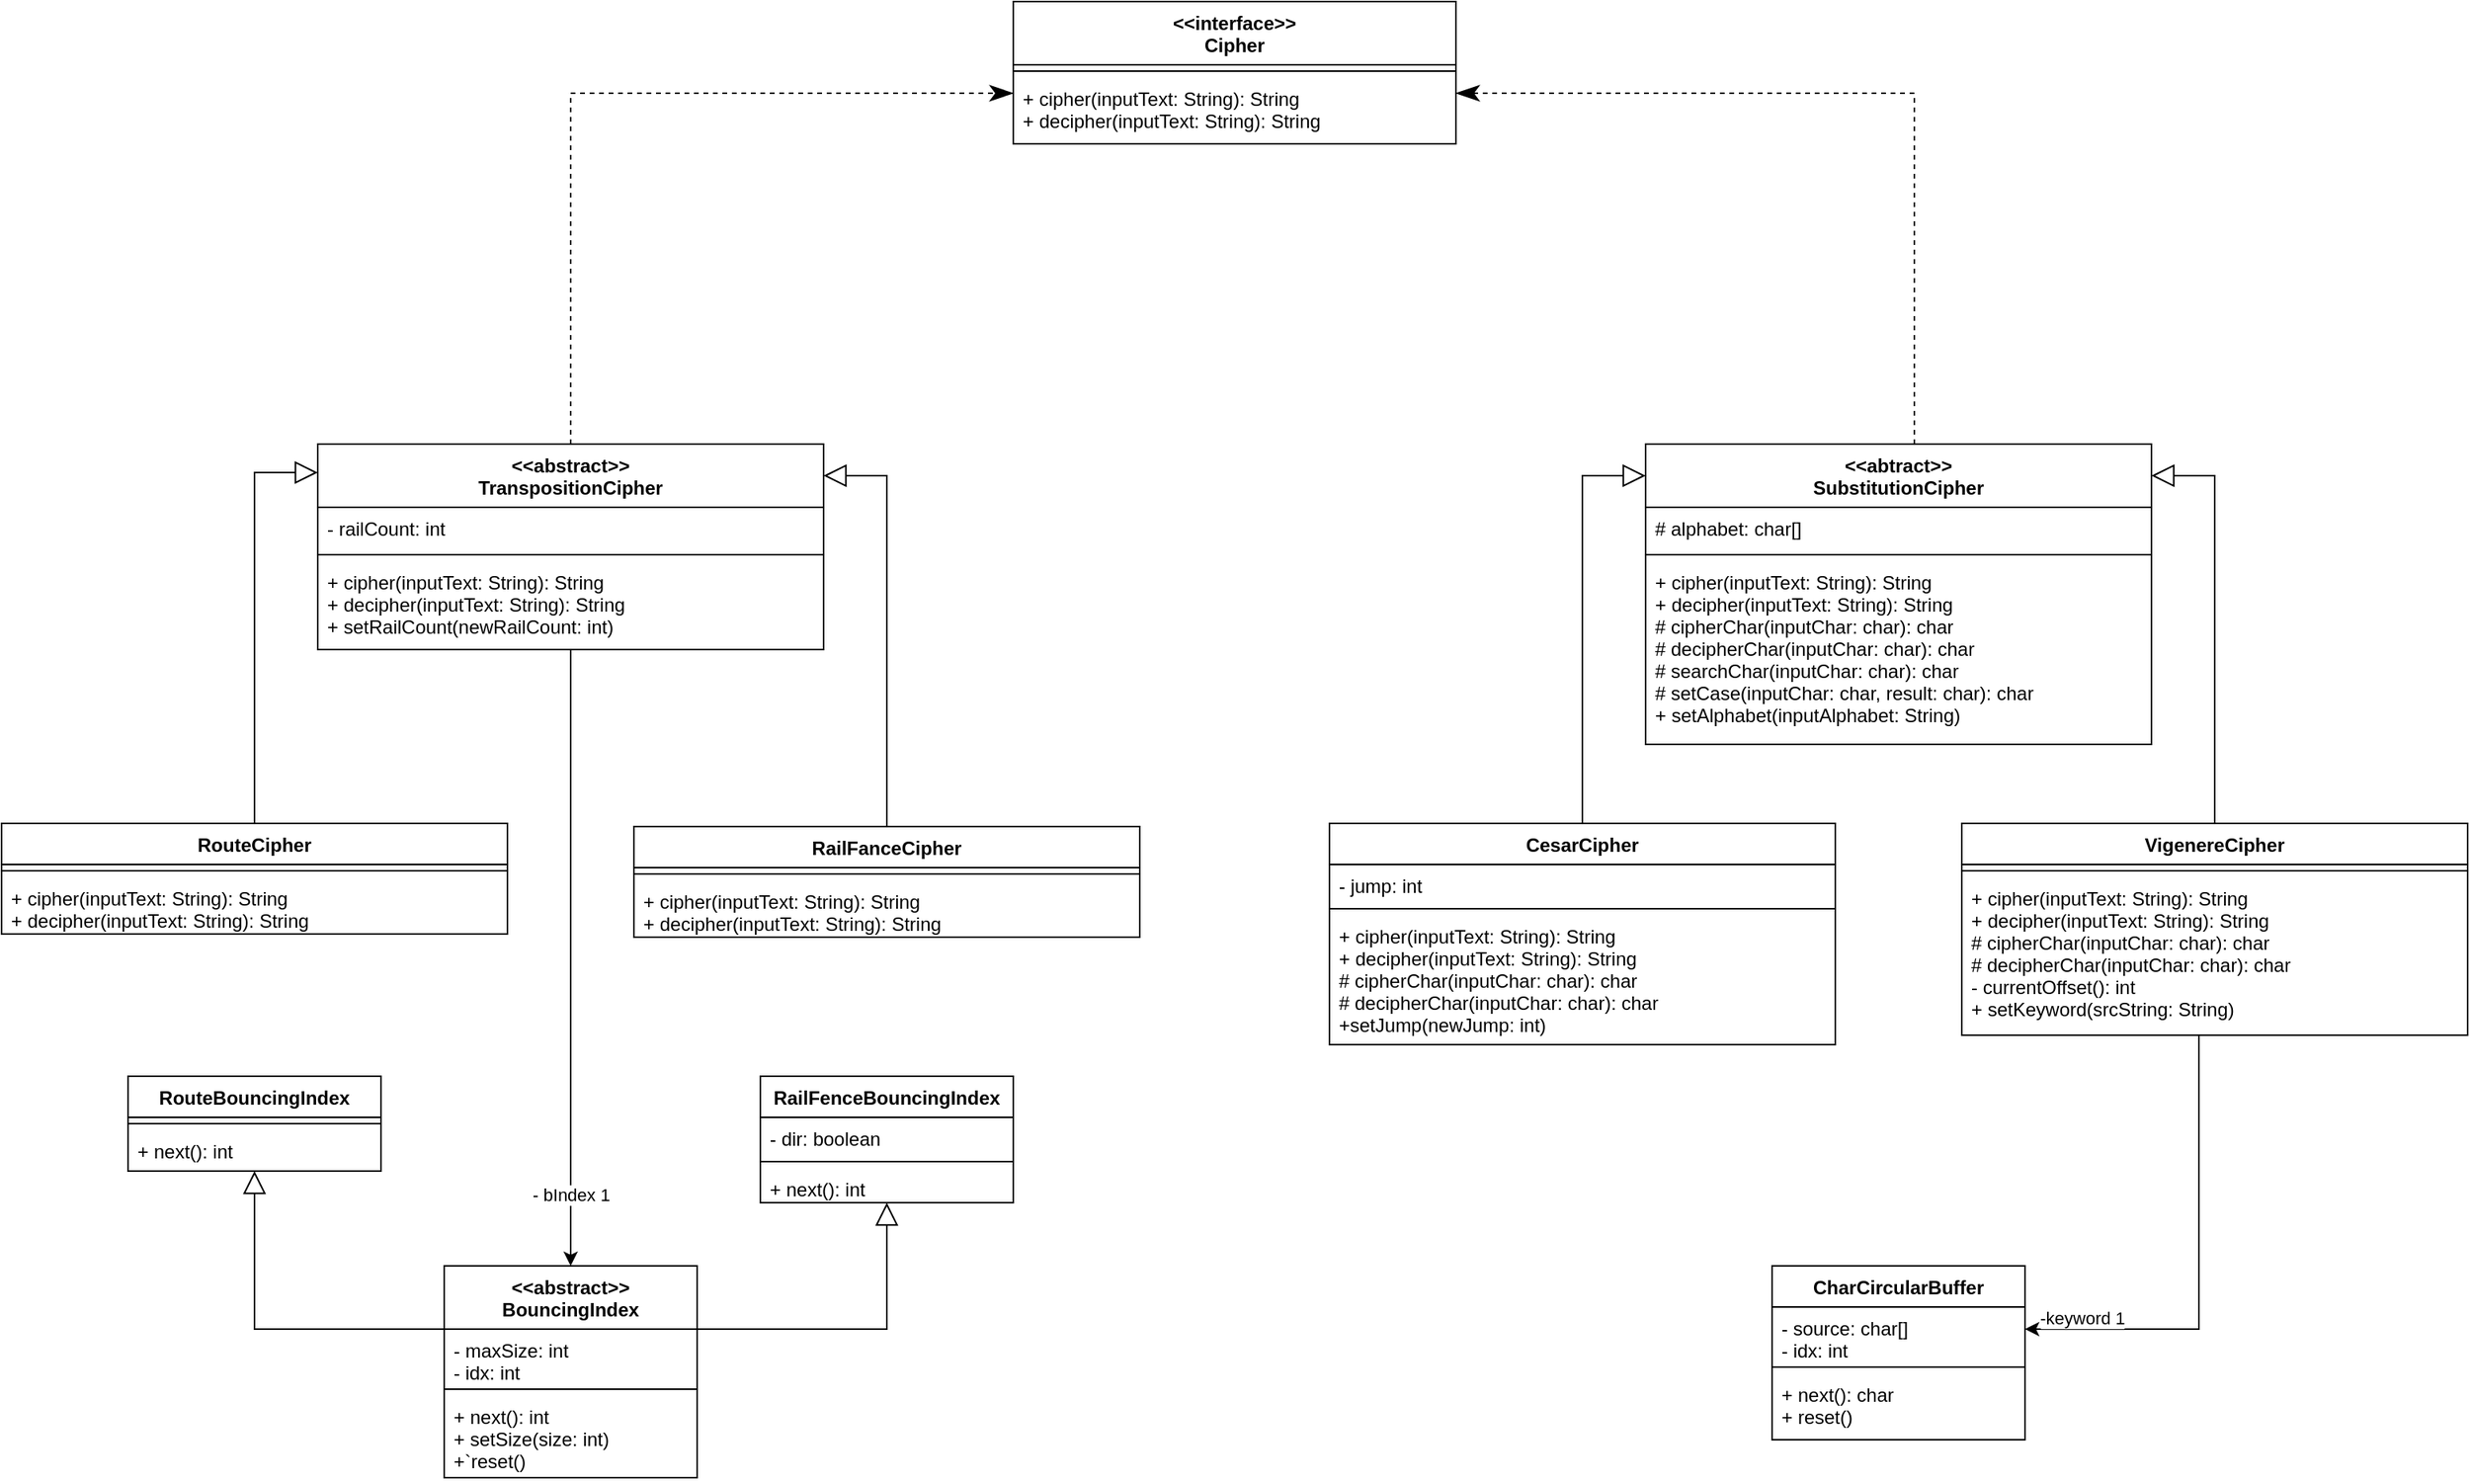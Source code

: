 <mxfile version="15.2.7" type="device"><diagram id="rUrxzI49Q56KMbABKsJ-" name="Page-1"><mxGraphModel dx="1770" dy="2806" grid="1" gridSize="10" guides="1" tooltips="1" connect="1" arrows="1" fold="1" page="1" pageScale="1" pageWidth="850" pageHeight="1100" math="0" shadow="0"><root><mxCell id="0"/><mxCell id="1" parent="0"/><mxCell id="iW_A934CE68uXK9kT9jg-5" value="CesarCipher" style="swimlane;fontStyle=1;align=center;verticalAlign=top;childLayout=stackLayout;horizontal=1;startSize=26;horizontalStack=0;resizeParent=1;resizeParentMax=0;resizeLast=0;collapsible=1;marginBottom=0;" parent="1" vertex="1"><mxGeometry x="480" y="360" width="320" height="140" as="geometry"/></mxCell><mxCell id="iW_A934CE68uXK9kT9jg-6" value="- jump: int" style="text;strokeColor=none;fillColor=none;align=left;verticalAlign=top;spacingLeft=4;spacingRight=4;overflow=hidden;rotatable=0;points=[[0,0.5],[1,0.5]];portConstraint=eastwest;" parent="iW_A934CE68uXK9kT9jg-5" vertex="1"><mxGeometry y="26" width="320" height="24" as="geometry"/></mxCell><mxCell id="iW_A934CE68uXK9kT9jg-7" value="" style="line;strokeWidth=1;fillColor=none;align=left;verticalAlign=middle;spacingTop=-1;spacingLeft=3;spacingRight=3;rotatable=0;labelPosition=right;points=[];portConstraint=eastwest;strokeColor=inherit;" parent="iW_A934CE68uXK9kT9jg-5" vertex="1"><mxGeometry y="50" width="320" height="8" as="geometry"/></mxCell><mxCell id="iW_A934CE68uXK9kT9jg-8" value="+ cipher(inputText: String): String&#10;+ decipher(inputText: String): String&#10;# cipherChar(inputChar: char): char&#10;# decipherChar(inputChar: char): char&#10;+setJump(newJump: int)" style="text;strokeColor=none;fillColor=none;align=left;verticalAlign=top;spacingLeft=4;spacingRight=4;overflow=hidden;rotatable=0;points=[[0,0.5],[1,0.5]];portConstraint=eastwest;" parent="iW_A934CE68uXK9kT9jg-5" vertex="1"><mxGeometry y="58" width="320" height="82" as="geometry"/></mxCell><mxCell id="iW_A934CE68uXK9kT9jg-13" value="RailFanceCipher" style="swimlane;fontStyle=1;align=center;verticalAlign=top;childLayout=stackLayout;horizontal=1;startSize=26;horizontalStack=0;resizeParent=1;resizeParentMax=0;resizeLast=0;collapsible=1;marginBottom=0;" parent="1" vertex="1"><mxGeometry x="40" y="362" width="320" height="70" as="geometry"/></mxCell><mxCell id="iW_A934CE68uXK9kT9jg-15" value="" style="line;strokeWidth=1;fillColor=none;align=left;verticalAlign=middle;spacingTop=-1;spacingLeft=3;spacingRight=3;rotatable=0;labelPosition=right;points=[];portConstraint=eastwest;strokeColor=inherit;" parent="iW_A934CE68uXK9kT9jg-13" vertex="1"><mxGeometry y="26" width="320" height="8" as="geometry"/></mxCell><mxCell id="iW_A934CE68uXK9kT9jg-16" value="+ cipher(inputText: String): String&#10;+ decipher(inputText: String): String" style="text;strokeColor=none;fillColor=none;align=left;verticalAlign=top;spacingLeft=4;spacingRight=4;overflow=hidden;rotatable=0;points=[[0,0.5],[1,0.5]];portConstraint=eastwest;" parent="iW_A934CE68uXK9kT9jg-13" vertex="1"><mxGeometry y="34" width="320" height="36" as="geometry"/></mxCell><mxCell id="iW_A934CE68uXK9kT9jg-17" value="CharCircularBuffer" style="swimlane;fontStyle=1;align=center;verticalAlign=top;childLayout=stackLayout;horizontal=1;startSize=26;horizontalStack=0;resizeParent=1;resizeParentMax=0;resizeLast=0;collapsible=1;marginBottom=0;" parent="1" vertex="1"><mxGeometry x="760" y="640" width="160" height="110" as="geometry"/></mxCell><mxCell id="iW_A934CE68uXK9kT9jg-18" value="- source: char[]&#10;- idx: int" style="text;strokeColor=none;fillColor=none;align=left;verticalAlign=top;spacingLeft=4;spacingRight=4;overflow=hidden;rotatable=0;points=[[0,0.5],[1,0.5]];portConstraint=eastwest;" parent="iW_A934CE68uXK9kT9jg-17" vertex="1"><mxGeometry y="26" width="160" height="34" as="geometry"/></mxCell><mxCell id="iW_A934CE68uXK9kT9jg-19" value="" style="line;strokeWidth=1;fillColor=none;align=left;verticalAlign=middle;spacingTop=-1;spacingLeft=3;spacingRight=3;rotatable=0;labelPosition=right;points=[];portConstraint=eastwest;strokeColor=inherit;" parent="iW_A934CE68uXK9kT9jg-17" vertex="1"><mxGeometry y="60" width="160" height="8" as="geometry"/></mxCell><mxCell id="iW_A934CE68uXK9kT9jg-20" value="+ next(): char&#10;+ reset()" style="text;strokeColor=none;fillColor=none;align=left;verticalAlign=top;spacingLeft=4;spacingRight=4;overflow=hidden;rotatable=0;points=[[0,0.5],[1,0.5]];portConstraint=eastwest;" parent="iW_A934CE68uXK9kT9jg-17" vertex="1"><mxGeometry y="68" width="160" height="42" as="geometry"/></mxCell><mxCell id="iW_A934CE68uXK9kT9jg-21" value="&lt;&lt;abstract&gt;&gt;&#10;BouncingIndex" style="swimlane;fontStyle=1;align=center;verticalAlign=top;childLayout=stackLayout;horizontal=1;startSize=40;horizontalStack=0;resizeParent=1;resizeParentMax=0;resizeLast=0;collapsible=1;marginBottom=0;" parent="1" vertex="1"><mxGeometry x="-80" y="640" width="160" height="134" as="geometry"/></mxCell><mxCell id="iW_A934CE68uXK9kT9jg-22" value="- maxSize: int&#10;- idx: int" style="text;strokeColor=none;fillColor=none;align=left;verticalAlign=top;spacingLeft=4;spacingRight=4;overflow=hidden;rotatable=0;points=[[0,0.5],[1,0.5]];portConstraint=eastwest;" parent="iW_A934CE68uXK9kT9jg-21" vertex="1"><mxGeometry y="40" width="160" height="34" as="geometry"/></mxCell><mxCell id="iW_A934CE68uXK9kT9jg-23" value="" style="line;strokeWidth=1;fillColor=none;align=left;verticalAlign=middle;spacingTop=-1;spacingLeft=3;spacingRight=3;rotatable=0;labelPosition=right;points=[];portConstraint=eastwest;strokeColor=inherit;" parent="iW_A934CE68uXK9kT9jg-21" vertex="1"><mxGeometry y="74" width="160" height="8" as="geometry"/></mxCell><mxCell id="iW_A934CE68uXK9kT9jg-24" value="+ next(): int&#10;+ setSize(size: int)&#10;+`reset()" style="text;strokeColor=none;fillColor=none;align=left;verticalAlign=top;spacingLeft=4;spacingRight=4;overflow=hidden;rotatable=0;points=[[0,0.5],[1,0.5]];portConstraint=eastwest;" parent="iW_A934CE68uXK9kT9jg-21" vertex="1"><mxGeometry y="82" width="160" height="52" as="geometry"/></mxCell><mxCell id="iW_A934CE68uXK9kT9jg-41" style="edgeStyle=orthogonalEdgeStyle;rounded=0;orthogonalLoop=1;jettySize=auto;html=1;" parent="1" source="iW_A934CE68uXK9kT9jg-25" target="iW_A934CE68uXK9kT9jg-17" edge="1"><mxGeometry relative="1" as="geometry"><Array as="points"><mxPoint x="1030" y="680"/></Array></mxGeometry></mxCell><mxCell id="iW_A934CE68uXK9kT9jg-44" value="-keyword 1" style="edgeLabel;html=1;align=center;verticalAlign=middle;resizable=0;points=[];" parent="iW_A934CE68uXK9kT9jg-41" vertex="1" connectable="0"><mxGeometry x="0.738" y="1" relative="1" as="geometry"><mxPoint x="-3" y="-8" as="offset"/></mxGeometry></mxCell><mxCell id="iW_A934CE68uXK9kT9jg-25" value="VigenereCipher" style="swimlane;fontStyle=1;align=center;verticalAlign=top;childLayout=stackLayout;horizontal=1;startSize=26;horizontalStack=0;resizeParent=1;resizeParentMax=0;resizeLast=0;collapsible=1;marginBottom=0;" parent="1" vertex="1"><mxGeometry x="880" y="360" width="320" height="134" as="geometry"/></mxCell><mxCell id="iW_A934CE68uXK9kT9jg-27" value="" style="line;strokeWidth=1;fillColor=none;align=left;verticalAlign=middle;spacingTop=-1;spacingLeft=3;spacingRight=3;rotatable=0;labelPosition=right;points=[];portConstraint=eastwest;strokeColor=inherit;" parent="iW_A934CE68uXK9kT9jg-25" vertex="1"><mxGeometry y="26" width="320" height="8" as="geometry"/></mxCell><mxCell id="iW_A934CE68uXK9kT9jg-28" value="+ cipher(inputText: String): String&#10;+ decipher(inputText: String): String&#10;# cipherChar(inputChar: char): char&#10;# decipherChar(inputChar: char): char&#10;- currentOffset(): int&#10;+ setKeyword(srcString: String)" style="text;strokeColor=none;fillColor=none;align=left;verticalAlign=top;spacingLeft=4;spacingRight=4;overflow=hidden;rotatable=0;points=[[0,0.5],[1,0.5]];portConstraint=eastwest;" parent="iW_A934CE68uXK9kT9jg-25" vertex="1"><mxGeometry y="34" width="320" height="100" as="geometry"/></mxCell><mxCell id="iW_A934CE68uXK9kT9jg-36" value="" style="endArrow=block;endFill=0;endSize=12;html=1;rounded=0;exitX=0.5;exitY=0;exitDx=0;exitDy=0;" parent="1" source="iW_A934CE68uXK9kT9jg-5" edge="1"><mxGeometry width="160" relative="1" as="geometry"><mxPoint x="480" y="280" as="sourcePoint"/><mxPoint x="680" y="140" as="targetPoint"/><Array as="points"><mxPoint x="640" y="140"/></Array></mxGeometry></mxCell><mxCell id="iW_A934CE68uXK9kT9jg-37" value="" style="endArrow=block;endFill=0;endSize=12;html=1;rounded=0;exitX=0.5;exitY=0;exitDx=0;exitDy=0;" parent="1" source="iW_A934CE68uXK9kT9jg-13" edge="1"><mxGeometry width="160" relative="1" as="geometry"><mxPoint x="120" y="340" as="sourcePoint"/><mxPoint x="160" y="140" as="targetPoint"/><Array as="points"><mxPoint x="200" y="140"/></Array></mxGeometry></mxCell><mxCell id="iW_A934CE68uXK9kT9jg-38" value="" style="endArrow=block;endFill=0;endSize=12;html=1;rounded=0;exitX=0.5;exitY=0;exitDx=0;exitDy=0;" parent="1" source="iW_A934CE68uXK9kT9jg-25" edge="1"><mxGeometry width="160" relative="1" as="geometry"><mxPoint x="150" y="260" as="sourcePoint"/><mxPoint x="1000" y="140" as="targetPoint"/><Array as="points"><mxPoint x="1040" y="140"/></Array></mxGeometry></mxCell><mxCell id="4FgeFpn78NRFjnl8OusQ-4" value="&lt;&lt;interface&gt;&gt;&#10;Cipher" style="swimlane;fontStyle=1;align=center;verticalAlign=top;childLayout=stackLayout;horizontal=1;startSize=40;horizontalStack=0;resizeParent=1;resizeParentMax=0;resizeLast=0;collapsible=1;marginBottom=0;" parent="1" vertex="1"><mxGeometry x="280" y="-160" width="280" height="90" as="geometry"/></mxCell><mxCell id="4FgeFpn78NRFjnl8OusQ-6" value="" style="line;strokeWidth=1;fillColor=none;align=left;verticalAlign=middle;spacingTop=-1;spacingLeft=3;spacingRight=3;rotatable=0;labelPosition=right;points=[];portConstraint=eastwest;" parent="4FgeFpn78NRFjnl8OusQ-4" vertex="1"><mxGeometry y="40" width="280" height="8" as="geometry"/></mxCell><mxCell id="4FgeFpn78NRFjnl8OusQ-7" value="+ cipher(inputText: String): String&#10;+ decipher(inputText: String): String" style="text;strokeColor=none;fillColor=none;align=left;verticalAlign=top;spacingLeft=4;spacingRight=4;overflow=hidden;rotatable=0;points=[[0,0.5],[1,0.5]];portConstraint=eastwest;" parent="4FgeFpn78NRFjnl8OusQ-4" vertex="1"><mxGeometry y="48" width="280" height="42" as="geometry"/></mxCell><mxCell id="e33kYVfrKcv0aqDl8iz3-9" value="" style="endArrow=classicThin;endFill=1;endSize=12;html=1;rounded=0;exitX=0.5;exitY=0;exitDx=0;exitDy=0;dashed=1;jumpSize=6;jumpStyle=none;" parent="1" edge="1"><mxGeometry width="160" relative="1" as="geometry"><mxPoint x="-4.547e-13" y="120" as="sourcePoint"/><mxPoint x="280" y="-102" as="targetPoint"/><Array as="points"><mxPoint y="-102"/></Array></mxGeometry></mxCell><mxCell id="e33kYVfrKcv0aqDl8iz3-10" value="" style="endArrow=classicThin;endFill=1;endSize=12;html=1;rounded=0;exitX=0.5;exitY=0;exitDx=0;exitDy=0;dashed=1;" parent="1" edge="1"><mxGeometry width="160" relative="1" as="geometry"><mxPoint x="850.0" y="120" as="sourcePoint"/><mxPoint x="560" y="-102" as="targetPoint"/><Array as="points"><mxPoint x="850" y="-102"/></Array></mxGeometry></mxCell><mxCell id="e33kYVfrKcv0aqDl8iz3-11" value="&lt;&lt;abtract&gt;&gt;&#10;SubstitutionCipher" style="swimlane;fontStyle=1;align=center;verticalAlign=top;childLayout=stackLayout;horizontal=1;startSize=40;horizontalStack=0;resizeParent=1;resizeParentMax=0;resizeLast=0;collapsible=1;marginBottom=0;" parent="1" vertex="1"><mxGeometry x="680" y="120" width="320" height="190" as="geometry"/></mxCell><mxCell id="e33kYVfrKcv0aqDl8iz3-12" value="# alphabet: char[]" style="text;strokeColor=none;fillColor=none;align=left;verticalAlign=top;spacingLeft=4;spacingRight=4;overflow=hidden;rotatable=0;points=[[0,0.5],[1,0.5]];portConstraint=eastwest;" parent="e33kYVfrKcv0aqDl8iz3-11" vertex="1"><mxGeometry y="40" width="320" height="26" as="geometry"/></mxCell><mxCell id="e33kYVfrKcv0aqDl8iz3-13" value="" style="line;strokeWidth=1;fillColor=none;align=left;verticalAlign=middle;spacingTop=-1;spacingLeft=3;spacingRight=3;rotatable=0;labelPosition=right;points=[];portConstraint=eastwest;" parent="e33kYVfrKcv0aqDl8iz3-11" vertex="1"><mxGeometry y="66" width="320" height="8" as="geometry"/></mxCell><mxCell id="e33kYVfrKcv0aqDl8iz3-14" value="+ cipher(inputText: String): String&#10;+ decipher(inputText: String): String&#10;# cipherChar(inputChar: char): char&#10;# decipherChar(inputChar: char): char&#10;# searchChar(inputChar: char): char&#10;# setCase(inputChar: char, result: char): char&#10;+ setAlphabet(inputAlphabet: String)" style="text;strokeColor=none;fillColor=none;align=left;verticalAlign=top;spacingLeft=4;spacingRight=4;overflow=hidden;rotatable=0;points=[[0,0.5],[1,0.5]];portConstraint=eastwest;" parent="e33kYVfrKcv0aqDl8iz3-11" vertex="1"><mxGeometry y="74" width="320" height="116" as="geometry"/></mxCell><mxCell id="_88RZCioXeMHHJOOv2kE-1" style="edgeStyle=orthogonalEdgeStyle;rounded=0;orthogonalLoop=1;jettySize=auto;html=1;entryX=0.5;entryY=0;entryDx=0;entryDy=0;" parent="1" source="e33kYVfrKcv0aqDl8iz3-15" target="iW_A934CE68uXK9kT9jg-21" edge="1"><mxGeometry relative="1" as="geometry"/></mxCell><mxCell id="_88RZCioXeMHHJOOv2kE-13" value="- bIndex 1" style="edgeLabel;html=1;align=center;verticalAlign=middle;resizable=0;points=[];" parent="_88RZCioXeMHHJOOv2kE-1" vertex="1" connectable="0"><mxGeometry x="0.644" relative="1" as="geometry"><mxPoint y="24" as="offset"/></mxGeometry></mxCell><mxCell id="e33kYVfrKcv0aqDl8iz3-15" value="&lt;&lt;abstract&gt;&gt;&#10;TranspositionCipher" style="swimlane;fontStyle=1;align=center;verticalAlign=top;childLayout=stackLayout;horizontal=1;startSize=40;horizontalStack=0;resizeParent=1;resizeParentMax=0;resizeLast=0;collapsible=1;marginBottom=0;" parent="1" vertex="1"><mxGeometry x="-160" y="120" width="320" height="130" as="geometry"/></mxCell><mxCell id="iW_A934CE68uXK9kT9jg-14" value="- railCount: int" style="text;strokeColor=none;fillColor=none;align=left;verticalAlign=top;spacingLeft=4;spacingRight=4;overflow=hidden;rotatable=0;points=[[0,0.5],[1,0.5]];portConstraint=eastwest;" parent="e33kYVfrKcv0aqDl8iz3-15" vertex="1"><mxGeometry y="40" width="320" height="26" as="geometry"/></mxCell><mxCell id="e33kYVfrKcv0aqDl8iz3-17" value="" style="line;strokeWidth=1;fillColor=none;align=left;verticalAlign=middle;spacingTop=-1;spacingLeft=3;spacingRight=3;rotatable=0;labelPosition=right;points=[];portConstraint=eastwest;" parent="e33kYVfrKcv0aqDl8iz3-15" vertex="1"><mxGeometry y="66" width="320" height="8" as="geometry"/></mxCell><mxCell id="e33kYVfrKcv0aqDl8iz3-18" value="+ cipher(inputText: String): String&#10;+ decipher(inputText: String): String&#10;+ setRailCount(newRailCount: int)" style="text;strokeColor=none;fillColor=none;align=left;verticalAlign=top;spacingLeft=4;spacingRight=4;overflow=hidden;rotatable=0;points=[[0,0.5],[1,0.5]];portConstraint=eastwest;" parent="e33kYVfrKcv0aqDl8iz3-15" vertex="1"><mxGeometry y="74" width="320" height="56" as="geometry"/></mxCell><mxCell id="98a_ez2rYH3FGfgyVHy1-2" value="RouteCipher" style="swimlane;fontStyle=1;align=center;verticalAlign=top;childLayout=stackLayout;horizontal=1;startSize=26;horizontalStack=0;resizeParent=1;resizeParentMax=0;resizeLast=0;collapsible=1;marginBottom=0;" parent="1" vertex="1"><mxGeometry x="-360" y="360" width="320" height="70" as="geometry"/></mxCell><mxCell id="98a_ez2rYH3FGfgyVHy1-3" value="" style="line;strokeWidth=1;fillColor=none;align=left;verticalAlign=middle;spacingTop=-1;spacingLeft=3;spacingRight=3;rotatable=0;labelPosition=right;points=[];portConstraint=eastwest;strokeColor=inherit;" parent="98a_ez2rYH3FGfgyVHy1-2" vertex="1"><mxGeometry y="26" width="320" height="8" as="geometry"/></mxCell><mxCell id="98a_ez2rYH3FGfgyVHy1-4" value="+ cipher(inputText: String): String&#10;+ decipher(inputText: String): String" style="text;strokeColor=none;fillColor=none;align=left;verticalAlign=top;spacingLeft=4;spacingRight=4;overflow=hidden;rotatable=0;points=[[0,0.5],[1,0.5]];portConstraint=eastwest;" parent="98a_ez2rYH3FGfgyVHy1-2" vertex="1"><mxGeometry y="34" width="320" height="36" as="geometry"/></mxCell><mxCell id="98a_ez2rYH3FGfgyVHy1-5" value="" style="endArrow=block;endFill=0;endSize=12;html=1;rounded=0;exitX=0.5;exitY=0;exitDx=0;exitDy=0;" parent="1" edge="1"><mxGeometry width="160" relative="1" as="geometry"><mxPoint x="-200" y="360" as="sourcePoint"/><mxPoint x="-160" y="138" as="targetPoint"/><Array as="points"><mxPoint x="-200" y="138"/></Array></mxGeometry></mxCell><mxCell id="_88RZCioXeMHHJOOv2kE-3" value="RailFenceBouncingIndex" style="swimlane;fontStyle=1;align=center;verticalAlign=top;childLayout=stackLayout;horizontal=1;startSize=26;horizontalStack=0;resizeParent=1;resizeParentMax=0;resizeLast=0;collapsible=1;marginBottom=0;" parent="1" vertex="1"><mxGeometry x="120" y="520" width="160" height="80" as="geometry"/></mxCell><mxCell id="_88RZCioXeMHHJOOv2kE-4" value="- dir: boolean" style="text;strokeColor=none;fillColor=none;align=left;verticalAlign=top;spacingLeft=4;spacingRight=4;overflow=hidden;rotatable=0;points=[[0,0.5],[1,0.5]];portConstraint=eastwest;" parent="_88RZCioXeMHHJOOv2kE-3" vertex="1"><mxGeometry y="26" width="160" height="24" as="geometry"/></mxCell><mxCell id="_88RZCioXeMHHJOOv2kE-5" value="" style="line;strokeWidth=1;fillColor=none;align=left;verticalAlign=middle;spacingTop=-1;spacingLeft=3;spacingRight=3;rotatable=0;labelPosition=right;points=[];portConstraint=eastwest;strokeColor=inherit;" parent="_88RZCioXeMHHJOOv2kE-3" vertex="1"><mxGeometry y="50" width="160" height="8" as="geometry"/></mxCell><mxCell id="_88RZCioXeMHHJOOv2kE-6" value="+ next(): int&#10;" style="text;strokeColor=none;fillColor=none;align=left;verticalAlign=top;spacingLeft=4;spacingRight=4;overflow=hidden;rotatable=0;points=[[0,0.5],[1,0.5]];portConstraint=eastwest;" parent="_88RZCioXeMHHJOOv2kE-3" vertex="1"><mxGeometry y="58" width="160" height="22" as="geometry"/></mxCell><mxCell id="_88RZCioXeMHHJOOv2kE-7" value="RouteBouncingIndex" style="swimlane;fontStyle=1;align=center;verticalAlign=top;childLayout=stackLayout;horizontal=1;startSize=26;horizontalStack=0;resizeParent=1;resizeParentMax=0;resizeLast=0;collapsible=1;marginBottom=0;" parent="1" vertex="1"><mxGeometry x="-280" y="520" width="160" height="60" as="geometry"/></mxCell><mxCell id="_88RZCioXeMHHJOOv2kE-9" value="" style="line;strokeWidth=1;fillColor=none;align=left;verticalAlign=middle;spacingTop=-1;spacingLeft=3;spacingRight=3;rotatable=0;labelPosition=right;points=[];portConstraint=eastwest;strokeColor=inherit;" parent="_88RZCioXeMHHJOOv2kE-7" vertex="1"><mxGeometry y="26" width="160" height="8" as="geometry"/></mxCell><mxCell id="_88RZCioXeMHHJOOv2kE-10" value="+ next(): int" style="text;strokeColor=none;fillColor=none;align=left;verticalAlign=top;spacingLeft=4;spacingRight=4;overflow=hidden;rotatable=0;points=[[0,0.5],[1,0.5]];portConstraint=eastwest;" parent="_88RZCioXeMHHJOOv2kE-7" vertex="1"><mxGeometry y="34" width="160" height="26" as="geometry"/></mxCell><mxCell id="_88RZCioXeMHHJOOv2kE-11" value="" style="endArrow=block;endFill=0;endSize=12;html=1;rounded=0;" parent="1" edge="1"><mxGeometry width="160" relative="1" as="geometry"><mxPoint x="-80" y="680" as="sourcePoint"/><mxPoint x="-200" y="580" as="targetPoint"/><Array as="points"><mxPoint x="-200" y="680"/></Array></mxGeometry></mxCell><mxCell id="_88RZCioXeMHHJOOv2kE-12" value="" style="endArrow=block;endFill=0;endSize=12;html=1;rounded=0;" parent="1" edge="1"><mxGeometry width="160" relative="1" as="geometry"><mxPoint x="80" y="680" as="sourcePoint"/><mxPoint x="200" y="600" as="targetPoint"/><Array as="points"><mxPoint x="200" y="680"/></Array></mxGeometry></mxCell></root></mxGraphModel></diagram></mxfile>